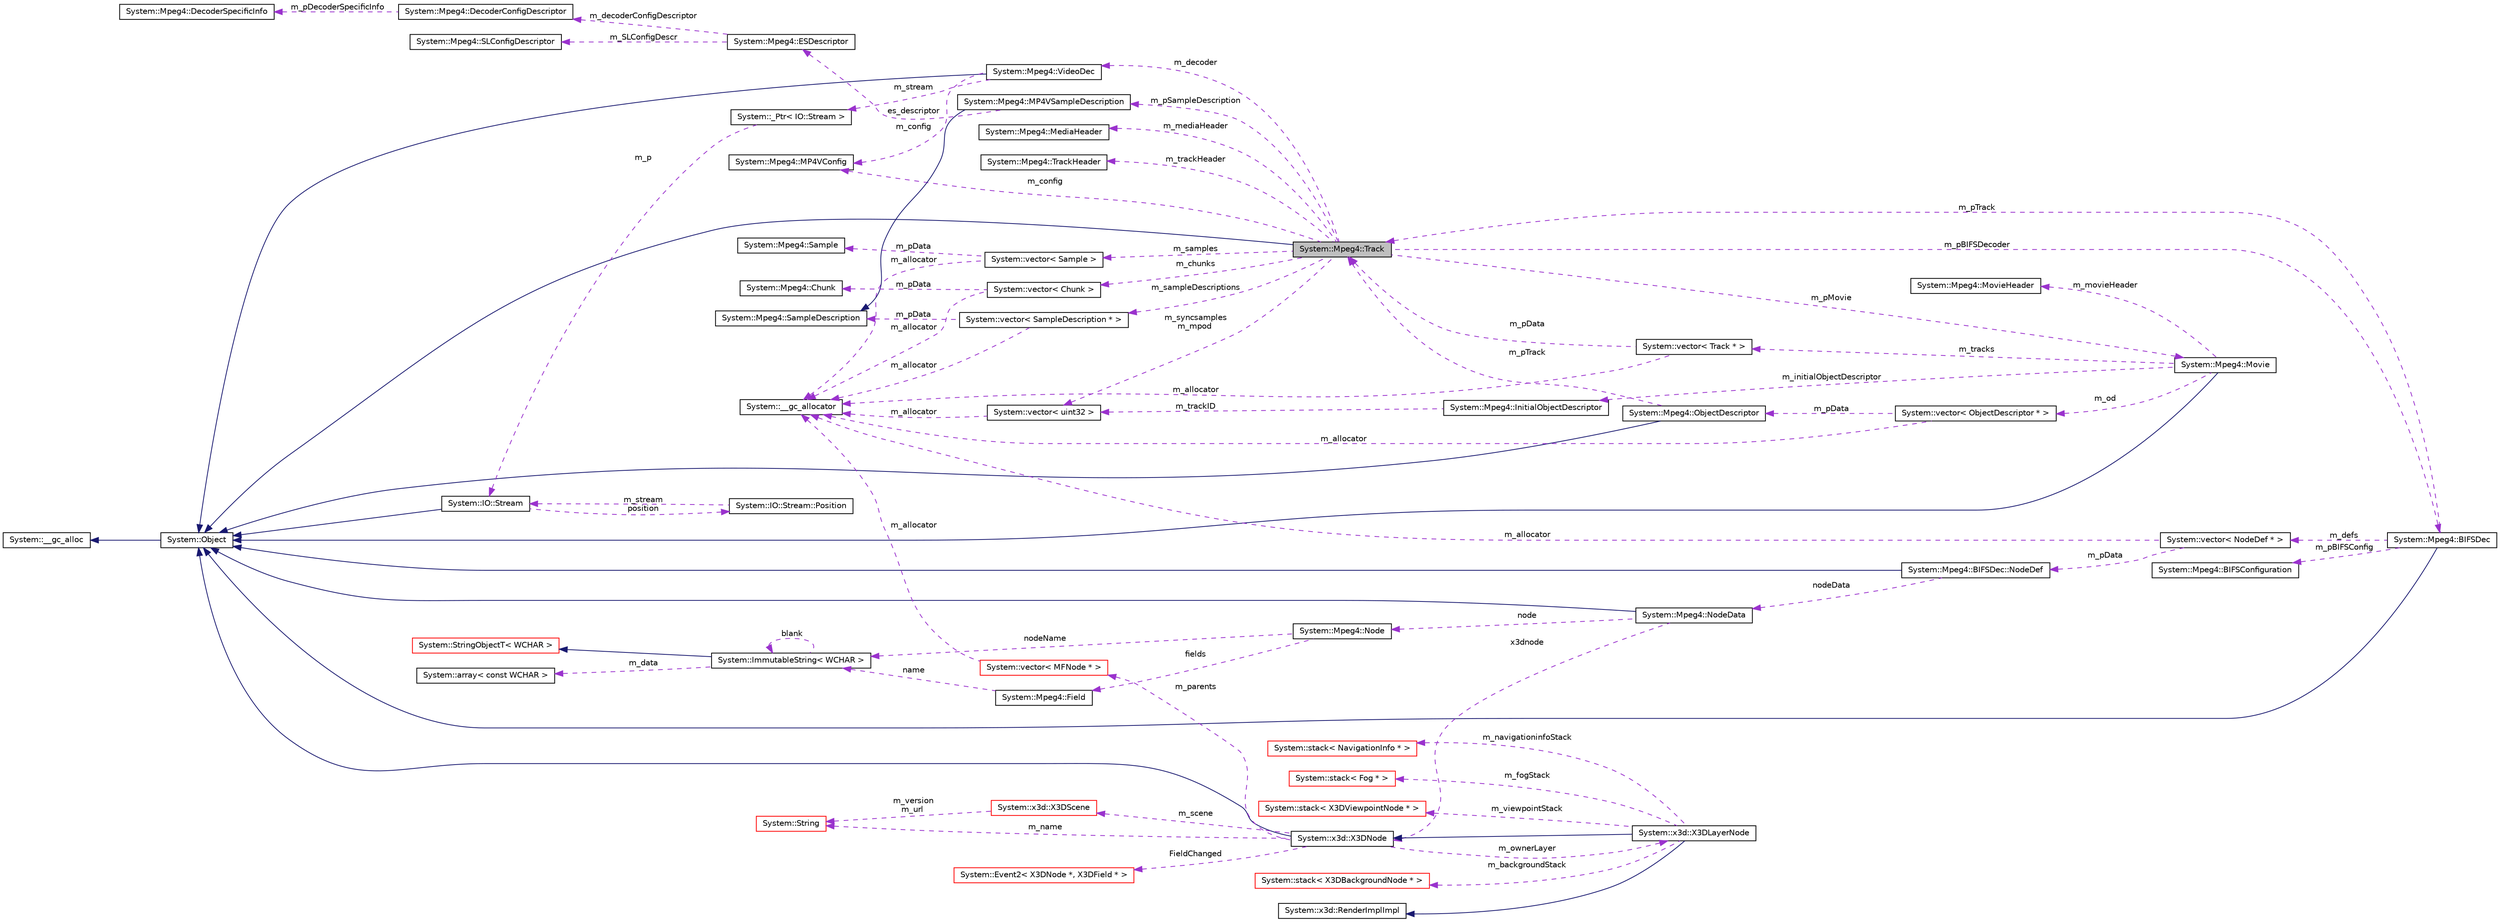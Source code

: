 digraph G
{
  edge [fontname="Helvetica",fontsize="10",labelfontname="Helvetica",labelfontsize="10"];
  node [fontname="Helvetica",fontsize="10",shape=record];
  rankdir="LR";
  Node1 [label="System::Mpeg4::Track",height=0.2,width=0.4,color="black", fillcolor="grey75", style="filled" fontcolor="black"];
  Node2 -> Node1 [dir="back",color="midnightblue",fontsize="10",style="solid",fontname="Helvetica"];
  Node2 [label="System::Object",height=0.2,width=0.4,color="black", fillcolor="white", style="filled",URL="$class_system_1_1_object.html"];
  Node3 -> Node2 [dir="back",color="midnightblue",fontsize="10",style="solid",fontname="Helvetica"];
  Node3 [label="System::__gc_alloc",height=0.2,width=0.4,color="black", fillcolor="white", style="filled",URL="$class_system_1_1____gc__alloc.html"];
  Node4 -> Node1 [dir="back",color="darkorchid3",fontsize="10",style="dashed",label=" m_config" ,fontname="Helvetica"];
  Node4 [label="System::Mpeg4::MP4VConfig",height=0.2,width=0.4,color="black", fillcolor="white", style="filled",URL="$class_system_1_1_mpeg4_1_1_m_p4_v_config.html"];
  Node5 -> Node1 [dir="back",color="darkorchid3",fontsize="10",style="dashed",label=" m_mediaHeader" ,fontname="Helvetica"];
  Node5 [label="System::Mpeg4::MediaHeader",height=0.2,width=0.4,color="black", fillcolor="white", style="filled",URL="$class_system_1_1_mpeg4_1_1_media_header.html"];
  Node6 -> Node1 [dir="back",color="darkorchid3",fontsize="10",style="dashed",label=" m_trackHeader" ,fontname="Helvetica"];
  Node6 [label="System::Mpeg4::TrackHeader",height=0.2,width=0.4,color="black", fillcolor="white", style="filled",URL="$class_system_1_1_mpeg4_1_1_track_header.html"];
  Node7 -> Node1 [dir="back",color="darkorchid3",fontsize="10",style="dashed",label=" m_samples" ,fontname="Helvetica"];
  Node7 [label="System::vector\< Sample \>",height=0.2,width=0.4,color="black", fillcolor="white", style="filled",URL="$class_system_1_1vector.html"];
  Node8 -> Node7 [dir="back",color="darkorchid3",fontsize="10",style="dashed",label=" m_allocator" ,fontname="Helvetica"];
  Node8 [label="System::__gc_allocator",height=0.2,width=0.4,color="black", fillcolor="white", style="filled",URL="$class_system_1_1____gc__allocator.html"];
  Node9 -> Node7 [dir="back",color="darkorchid3",fontsize="10",style="dashed",label=" m_pData" ,fontname="Helvetica"];
  Node9 [label="System::Mpeg4::Sample",height=0.2,width=0.4,color="black", fillcolor="white", style="filled",URL="$class_system_1_1_mpeg4_1_1_sample.html"];
  Node10 -> Node1 [dir="back",color="darkorchid3",fontsize="10",style="dashed",label=" m_syncsamples\nm_mpod" ,fontname="Helvetica"];
  Node10 [label="System::vector\< uint32 \>",height=0.2,width=0.4,color="black", fillcolor="white", style="filled",URL="$class_system_1_1vector.html"];
  Node8 -> Node10 [dir="back",color="darkorchid3",fontsize="10",style="dashed",label=" m_allocator" ,fontname="Helvetica"];
  Node11 -> Node1 [dir="back",color="darkorchid3",fontsize="10",style="dashed",label=" m_sampleDescriptions" ,fontname="Helvetica"];
  Node11 [label="System::vector\< SampleDescription * \>",height=0.2,width=0.4,color="black", fillcolor="white", style="filled",URL="$class_system_1_1vector.html"];
  Node8 -> Node11 [dir="back",color="darkorchid3",fontsize="10",style="dashed",label=" m_allocator" ,fontname="Helvetica"];
  Node12 -> Node11 [dir="back",color="darkorchid3",fontsize="10",style="dashed",label=" m_pData" ,fontname="Helvetica"];
  Node12 [label="System::Mpeg4::SampleDescription",height=0.2,width=0.4,color="black", fillcolor="white", style="filled",URL="$class_system_1_1_mpeg4_1_1_sample_description.html"];
  Node13 -> Node1 [dir="back",color="darkorchid3",fontsize="10",style="dashed",label=" m_chunks" ,fontname="Helvetica"];
  Node13 [label="System::vector\< Chunk \>",height=0.2,width=0.4,color="black", fillcolor="white", style="filled",URL="$class_system_1_1vector.html"];
  Node8 -> Node13 [dir="back",color="darkorchid3",fontsize="10",style="dashed",label=" m_allocator" ,fontname="Helvetica"];
  Node14 -> Node13 [dir="back",color="darkorchid3",fontsize="10",style="dashed",label=" m_pData" ,fontname="Helvetica"];
  Node14 [label="System::Mpeg4::Chunk",height=0.2,width=0.4,color="black", fillcolor="white", style="filled",URL="$class_system_1_1_mpeg4_1_1_chunk.html"];
  Node15 -> Node1 [dir="back",color="darkorchid3",fontsize="10",style="dashed",label=" m_pMovie" ,fontname="Helvetica"];
  Node15 [label="System::Mpeg4::Movie",height=0.2,width=0.4,color="black", fillcolor="white", style="filled",URL="$class_system_1_1_mpeg4_1_1_movie.html"];
  Node2 -> Node15 [dir="back",color="midnightblue",fontsize="10",style="solid",fontname="Helvetica"];
  Node16 -> Node15 [dir="back",color="darkorchid3",fontsize="10",style="dashed",label=" m_od" ,fontname="Helvetica"];
  Node16 [label="System::vector\< ObjectDescriptor * \>",height=0.2,width=0.4,color="black", fillcolor="white", style="filled",URL="$class_system_1_1vector.html"];
  Node8 -> Node16 [dir="back",color="darkorchid3",fontsize="10",style="dashed",label=" m_allocator" ,fontname="Helvetica"];
  Node17 -> Node16 [dir="back",color="darkorchid3",fontsize="10",style="dashed",label=" m_pData" ,fontname="Helvetica"];
  Node17 [label="System::Mpeg4::ObjectDescriptor",height=0.2,width=0.4,color="black", fillcolor="white", style="filled",URL="$class_system_1_1_mpeg4_1_1_object_descriptor.html"];
  Node2 -> Node17 [dir="back",color="midnightblue",fontsize="10",style="solid",fontname="Helvetica"];
  Node1 -> Node17 [dir="back",color="darkorchid3",fontsize="10",style="dashed",label=" m_pTrack" ,fontname="Helvetica"];
  Node18 -> Node15 [dir="back",color="darkorchid3",fontsize="10",style="dashed",label=" m_tracks" ,fontname="Helvetica"];
  Node18 [label="System::vector\< Track * \>",height=0.2,width=0.4,color="black", fillcolor="white", style="filled",URL="$class_system_1_1vector.html"];
  Node8 -> Node18 [dir="back",color="darkorchid3",fontsize="10",style="dashed",label=" m_allocator" ,fontname="Helvetica"];
  Node1 -> Node18 [dir="back",color="darkorchid3",fontsize="10",style="dashed",label=" m_pData" ,fontname="Helvetica"];
  Node19 -> Node15 [dir="back",color="darkorchid3",fontsize="10",style="dashed",label=" m_movieHeader" ,fontname="Helvetica"];
  Node19 [label="System::Mpeg4::MovieHeader",height=0.2,width=0.4,color="black", fillcolor="white", style="filled",URL="$class_system_1_1_mpeg4_1_1_movie_header.html"];
  Node20 -> Node15 [dir="back",color="darkorchid3",fontsize="10",style="dashed",label=" m_initialObjectDescriptor" ,fontname="Helvetica"];
  Node20 [label="System::Mpeg4::InitialObjectDescriptor",height=0.2,width=0.4,color="black", fillcolor="white", style="filled",URL="$class_system_1_1_mpeg4_1_1_initial_object_descriptor.html"];
  Node10 -> Node20 [dir="back",color="darkorchid3",fontsize="10",style="dashed",label=" m_trackID" ,fontname="Helvetica"];
  Node21 -> Node1 [dir="back",color="darkorchid3",fontsize="10",style="dashed",label=" m_pSampleDescription" ,fontname="Helvetica"];
  Node21 [label="System::Mpeg4::MP4VSampleDescription",height=0.2,width=0.4,color="black", fillcolor="white", style="filled",URL="$class_system_1_1_mpeg4_1_1_m_p4_v_sample_description.html"];
  Node12 -> Node21 [dir="back",color="midnightblue",fontsize="10",style="solid",fontname="Helvetica"];
  Node22 -> Node21 [dir="back",color="darkorchid3",fontsize="10",style="dashed",label=" es_descriptor" ,fontname="Helvetica"];
  Node22 [label="System::Mpeg4::ESDescriptor",height=0.2,width=0.4,color="black", fillcolor="white", style="filled",URL="$class_system_1_1_mpeg4_1_1_e_s_descriptor.html"];
  Node23 -> Node22 [dir="back",color="darkorchid3",fontsize="10",style="dashed",label=" m_SLConfigDescr" ,fontname="Helvetica"];
  Node23 [label="System::Mpeg4::SLConfigDescriptor",height=0.2,width=0.4,color="black", fillcolor="white", style="filled",URL="$class_system_1_1_mpeg4_1_1_s_l_config_descriptor.html"];
  Node24 -> Node22 [dir="back",color="darkorchid3",fontsize="10",style="dashed",label=" m_decoderConfigDescriptor" ,fontname="Helvetica"];
  Node24 [label="System::Mpeg4::DecoderConfigDescriptor",height=0.2,width=0.4,color="black", fillcolor="white", style="filled",URL="$class_system_1_1_mpeg4_1_1_decoder_config_descriptor.html"];
  Node25 -> Node24 [dir="back",color="darkorchid3",fontsize="10",style="dashed",label=" m_pDecoderSpecificInfo" ,fontname="Helvetica"];
  Node25 [label="System::Mpeg4::DecoderSpecificInfo",height=0.2,width=0.4,color="black", fillcolor="white", style="filled",URL="$class_system_1_1_mpeg4_1_1_decoder_specific_info.html"];
  Node26 -> Node1 [dir="back",color="darkorchid3",fontsize="10",style="dashed",label=" m_pBIFSDecoder" ,fontname="Helvetica"];
  Node26 [label="System::Mpeg4::BIFSDec",height=0.2,width=0.4,color="black", fillcolor="white", style="filled",URL="$class_system_1_1_mpeg4_1_1_b_i_f_s_dec.html"];
  Node2 -> Node26 [dir="back",color="midnightblue",fontsize="10",style="solid",fontname="Helvetica"];
  Node27 -> Node26 [dir="back",color="darkorchid3",fontsize="10",style="dashed",label=" m_pBIFSConfig" ,fontname="Helvetica"];
  Node27 [label="System::Mpeg4::BIFSConfiguration",height=0.2,width=0.4,color="black", fillcolor="white", style="filled",URL="$class_system_1_1_mpeg4_1_1_b_i_f_s_configuration.html"];
  Node1 -> Node26 [dir="back",color="darkorchid3",fontsize="10",style="dashed",label=" m_pTrack" ,fontname="Helvetica"];
  Node28 -> Node26 [dir="back",color="darkorchid3",fontsize="10",style="dashed",label=" m_defs" ,fontname="Helvetica"];
  Node28 [label="System::vector\< NodeDef * \>",height=0.2,width=0.4,color="black", fillcolor="white", style="filled",URL="$class_system_1_1vector.html"];
  Node8 -> Node28 [dir="back",color="darkorchid3",fontsize="10",style="dashed",label=" m_allocator" ,fontname="Helvetica"];
  Node29 -> Node28 [dir="back",color="darkorchid3",fontsize="10",style="dashed",label=" m_pData" ,fontname="Helvetica"];
  Node29 [label="System::Mpeg4::BIFSDec::NodeDef",height=0.2,width=0.4,color="black", fillcolor="white", style="filled",URL="$class_system_1_1_mpeg4_1_1_b_i_f_s_dec_1_1_node_def.html"];
  Node2 -> Node29 [dir="back",color="midnightblue",fontsize="10",style="solid",fontname="Helvetica"];
  Node30 -> Node29 [dir="back",color="darkorchid3",fontsize="10",style="dashed",label=" nodeData" ,fontname="Helvetica"];
  Node30 [label="System::Mpeg4::NodeData",height=0.2,width=0.4,color="black", fillcolor="white", style="filled",URL="$class_system_1_1_mpeg4_1_1_node_data.html"];
  Node2 -> Node30 [dir="back",color="midnightblue",fontsize="10",style="solid",fontname="Helvetica"];
  Node31 -> Node30 [dir="back",color="darkorchid3",fontsize="10",style="dashed",label=" node" ,fontname="Helvetica"];
  Node31 [label="System::Mpeg4::Node",height=0.2,width=0.4,color="black", fillcolor="white", style="filled",URL="$struct_system_1_1_mpeg4_1_1_node.html"];
  Node32 -> Node31 [dir="back",color="darkorchid3",fontsize="10",style="dashed",label=" fields" ,fontname="Helvetica"];
  Node32 [label="System::Mpeg4::Field",height=0.2,width=0.4,color="black", fillcolor="white", style="filled",URL="$struct_system_1_1_mpeg4_1_1_field.html"];
  Node33 -> Node32 [dir="back",color="darkorchid3",fontsize="10",style="dashed",label=" name" ,fontname="Helvetica"];
  Node33 [label="System::ImmutableString\< WCHAR \>",height=0.2,width=0.4,color="black", fillcolor="white", style="filled",URL="$class_system_1_1_immutable_string.html"];
  Node34 -> Node33 [dir="back",color="midnightblue",fontsize="10",style="solid",fontname="Helvetica"];
  Node34 [label="System::StringObjectT\< WCHAR \>",height=0.2,width=0.4,color="red", fillcolor="white", style="filled",URL="$class_system_1_1_string_object_t.html"];
  Node35 -> Node33 [dir="back",color="darkorchid3",fontsize="10",style="dashed",label=" m_data" ,fontname="Helvetica"];
  Node35 [label="System::array\< const WCHAR \>",height=0.2,width=0.4,color="black", fillcolor="white", style="filled",URL="$class_system_1_1array.html"];
  Node33 -> Node33 [dir="back",color="darkorchid3",fontsize="10",style="dashed",label=" blank" ,fontname="Helvetica"];
  Node33 -> Node31 [dir="back",color="darkorchid3",fontsize="10",style="dashed",label=" nodeName" ,fontname="Helvetica"];
  Node36 -> Node30 [dir="back",color="darkorchid3",fontsize="10",style="dashed",label=" x3dnode" ,fontname="Helvetica"];
  Node36 [label="System::x3d::X3DNode",height=0.2,width=0.4,color="black", fillcolor="white", style="filled",URL="$class_system_1_1x3d_1_1_x3_d_node.html"];
  Node2 -> Node36 [dir="back",color="midnightblue",fontsize="10",style="solid",fontname="Helvetica"];
  Node37 -> Node36 [dir="back",color="darkorchid3",fontsize="10",style="dashed",label=" m_ownerLayer" ,fontname="Helvetica"];
  Node37 [label="System::x3d::X3DLayerNode",height=0.2,width=0.4,color="black", fillcolor="white", style="filled",URL="$class_system_1_1x3d_1_1_x3_d_layer_node.html"];
  Node36 -> Node37 [dir="back",color="midnightblue",fontsize="10",style="solid",fontname="Helvetica"];
  Node38 -> Node37 [dir="back",color="midnightblue",fontsize="10",style="solid",fontname="Helvetica"];
  Node38 [label="System::x3d::RenderImplImpl",height=0.2,width=0.4,color="black", fillcolor="white", style="filled",URL="$class_system_1_1x3d_1_1_render_impl_impl.html"];
  Node39 -> Node37 [dir="back",color="darkorchid3",fontsize="10",style="dashed",label=" m_navigationinfoStack" ,fontname="Helvetica"];
  Node39 [label="System::stack\< NavigationInfo * \>",height=0.2,width=0.4,color="red", fillcolor="white", style="filled",URL="$class_system_1_1stack.html"];
  Node40 -> Node37 [dir="back",color="darkorchid3",fontsize="10",style="dashed",label=" m_viewpointStack" ,fontname="Helvetica"];
  Node40 [label="System::stack\< X3DViewpointNode * \>",height=0.2,width=0.4,color="red", fillcolor="white", style="filled",URL="$class_system_1_1stack.html"];
  Node41 -> Node37 [dir="back",color="darkorchid3",fontsize="10",style="dashed",label=" m_fogStack" ,fontname="Helvetica"];
  Node41 [label="System::stack\< Fog * \>",height=0.2,width=0.4,color="red", fillcolor="white", style="filled",URL="$class_system_1_1stack.html"];
  Node42 -> Node37 [dir="back",color="darkorchid3",fontsize="10",style="dashed",label=" m_backgroundStack" ,fontname="Helvetica"];
  Node42 [label="System::stack\< X3DBackgroundNode * \>",height=0.2,width=0.4,color="red", fillcolor="white", style="filled",URL="$class_system_1_1stack.html"];
  Node43 -> Node36 [dir="back",color="darkorchid3",fontsize="10",style="dashed",label=" m_parents" ,fontname="Helvetica"];
  Node43 [label="System::vector\< MFNode * \>",height=0.2,width=0.4,color="red", fillcolor="white", style="filled",URL="$class_system_1_1vector.html"];
  Node8 -> Node43 [dir="back",color="darkorchid3",fontsize="10",style="dashed",label=" m_allocator" ,fontname="Helvetica"];
  Node44 -> Node36 [dir="back",color="darkorchid3",fontsize="10",style="dashed",label=" m_scene" ,fontname="Helvetica"];
  Node44 [label="System::x3d::X3DScene",height=0.2,width=0.4,color="red", fillcolor="white", style="filled",URL="$class_system_1_1x3d_1_1_x3_d_scene.html"];
  Node45 -> Node44 [dir="back",color="darkorchid3",fontsize="10",style="dashed",label=" m_version\nm_url" ,fontname="Helvetica"];
  Node45 [label="System::String",height=0.2,width=0.4,color="red", fillcolor="white", style="filled",URL="$class_system_1_1_string.html"];
  Node45 -> Node36 [dir="back",color="darkorchid3",fontsize="10",style="dashed",label=" m_name" ,fontname="Helvetica"];
  Node46 -> Node36 [dir="back",color="darkorchid3",fontsize="10",style="dashed",label=" FieldChanged" ,fontname="Helvetica"];
  Node46 [label="System::Event2\< X3DNode *, X3DField * \>",height=0.2,width=0.4,color="red", fillcolor="white", style="filled",URL="$class_system_1_1_event2.html"];
  Node47 -> Node1 [dir="back",color="darkorchid3",fontsize="10",style="dashed",label=" m_decoder" ,fontname="Helvetica"];
  Node47 [label="System::Mpeg4::VideoDec",height=0.2,width=0.4,color="black", fillcolor="white", style="filled",URL="$class_system_1_1_mpeg4_1_1_video_dec.html"];
  Node2 -> Node47 [dir="back",color="midnightblue",fontsize="10",style="solid",fontname="Helvetica"];
  Node4 -> Node47 [dir="back",color="darkorchid3",fontsize="10",style="dashed",label=" m_config" ,fontname="Helvetica"];
  Node48 -> Node47 [dir="back",color="darkorchid3",fontsize="10",style="dashed",label=" m_stream" ,fontname="Helvetica"];
  Node48 [label="System::_Ptr\< IO::Stream \>",height=0.2,width=0.4,color="black", fillcolor="white", style="filled",URL="$class_system_1_1___ptr.html"];
  Node49 -> Node48 [dir="back",color="darkorchid3",fontsize="10",style="dashed",label=" m_p" ,fontname="Helvetica"];
  Node49 [label="System::IO::Stream",height=0.2,width=0.4,color="black", fillcolor="white", style="filled",URL="$class_system_1_1_i_o_1_1_stream.html"];
  Node2 -> Node49 [dir="back",color="midnightblue",fontsize="10",style="solid",fontname="Helvetica"];
  Node50 -> Node49 [dir="back",color="darkorchid3",fontsize="10",style="dashed",label=" position" ,fontname="Helvetica"];
  Node50 [label="System::IO::Stream::Position",height=0.2,width=0.4,color="black", fillcolor="white", style="filled",URL="$class_system_1_1_i_o_1_1_stream_1_1_position.html"];
  Node49 -> Node50 [dir="back",color="darkorchid3",fontsize="10",style="dashed",label=" m_stream" ,fontname="Helvetica"];
}
